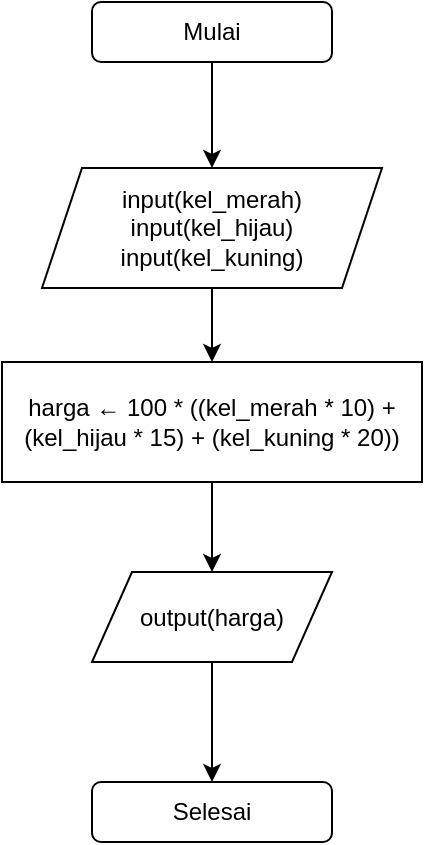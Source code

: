 <mxfile version="26.2.15">
  <diagram name="Page-1" id="deLqS5ka3gifBNTPiYSE">
    <mxGraphModel dx="786" dy="524" grid="1" gridSize="10" guides="1" tooltips="1" connect="1" arrows="1" fold="1" page="1" pageScale="1" pageWidth="850" pageHeight="1100" math="0" shadow="0">
      <root>
        <mxCell id="0" />
        <mxCell id="1" parent="0" />
        <mxCell id="EcVeOd57dUi93jcG3YeE-1" value="Mulai" style="rounded=1;whiteSpace=wrap;html=1;" parent="1" vertex="1">
          <mxGeometry x="345" y="80" width="120" height="30" as="geometry" />
        </mxCell>
        <mxCell id="EcVeOd57dUi93jcG3YeE-2" value="input(kel_merah)&lt;div&gt;input(kel_hijau)&lt;/div&gt;&lt;div&gt;input(kel_kuning)&lt;/div&gt;" style="shape=parallelogram;perimeter=parallelogramPerimeter;whiteSpace=wrap;html=1;fixedSize=1;" parent="1" vertex="1">
          <mxGeometry x="320" y="163" width="170" height="60" as="geometry" />
        </mxCell>
        <mxCell id="EcVeOd57dUi93jcG3YeE-3" value="&lt;span&gt;harga&lt;/span&gt;&amp;nbsp;← 100 * ((kel_merah * 10) + (kel_hijau * 15) + (kel_kuning * 20))" style="rounded=0;whiteSpace=wrap;html=1;" parent="1" vertex="1">
          <mxGeometry x="300" y="260" width="210" height="60" as="geometry" />
        </mxCell>
        <mxCell id="EcVeOd57dUi93jcG3YeE-4" value="output(harga)" style="shape=parallelogram;perimeter=parallelogramPerimeter;whiteSpace=wrap;html=1;fixedSize=1;" parent="1" vertex="1">
          <mxGeometry x="345" y="365" width="120" height="45" as="geometry" />
        </mxCell>
        <mxCell id="EcVeOd57dUi93jcG3YeE-6" value="Selesai" style="rounded=1;whiteSpace=wrap;html=1;" parent="1" vertex="1">
          <mxGeometry x="345" y="470" width="120" height="30" as="geometry" />
        </mxCell>
        <mxCell id="EcVeOd57dUi93jcG3YeE-8" value="" style="endArrow=classic;html=1;rounded=0;entryX=0.5;entryY=0;entryDx=0;entryDy=0;" parent="1" source="EcVeOd57dUi93jcG3YeE-1" target="EcVeOd57dUi93jcG3YeE-2" edge="1">
          <mxGeometry width="50" height="50" relative="1" as="geometry">
            <mxPoint x="405" y="160" as="sourcePoint" />
            <mxPoint x="405" y="180.711" as="targetPoint" />
          </mxGeometry>
        </mxCell>
        <mxCell id="EcVeOd57dUi93jcG3YeE-9" value="" style="endArrow=classic;html=1;rounded=0;entryX=0.5;entryY=0;entryDx=0;entryDy=0;" parent="1" source="EcVeOd57dUi93jcG3YeE-2" target="EcVeOd57dUi93jcG3YeE-3" edge="1">
          <mxGeometry width="50" height="50" relative="1" as="geometry">
            <mxPoint x="405" y="273" as="sourcePoint" />
            <mxPoint x="405" y="293.711" as="targetPoint" />
          </mxGeometry>
        </mxCell>
        <mxCell id="EcVeOd57dUi93jcG3YeE-10" value="" style="endArrow=classic;html=1;rounded=0;entryX=0.5;entryY=0;entryDx=0;entryDy=0;" parent="1" source="EcVeOd57dUi93jcG3YeE-3" target="EcVeOd57dUi93jcG3YeE-4" edge="1">
          <mxGeometry width="50" height="50" relative="1" as="geometry">
            <mxPoint x="405" y="370" as="sourcePoint" />
            <mxPoint x="405" y="390.711" as="targetPoint" />
          </mxGeometry>
        </mxCell>
        <mxCell id="EcVeOd57dUi93jcG3YeE-11" value="" style="endArrow=classic;html=1;rounded=0;entryX=0.5;entryY=0;entryDx=0;entryDy=0;" parent="1" source="EcVeOd57dUi93jcG3YeE-4" target="EcVeOd57dUi93jcG3YeE-6" edge="1">
          <mxGeometry width="50" height="50" relative="1" as="geometry">
            <mxPoint x="405" y="460" as="sourcePoint" />
            <mxPoint x="405" y="480.711" as="targetPoint" />
          </mxGeometry>
        </mxCell>
      </root>
    </mxGraphModel>
  </diagram>
</mxfile>
